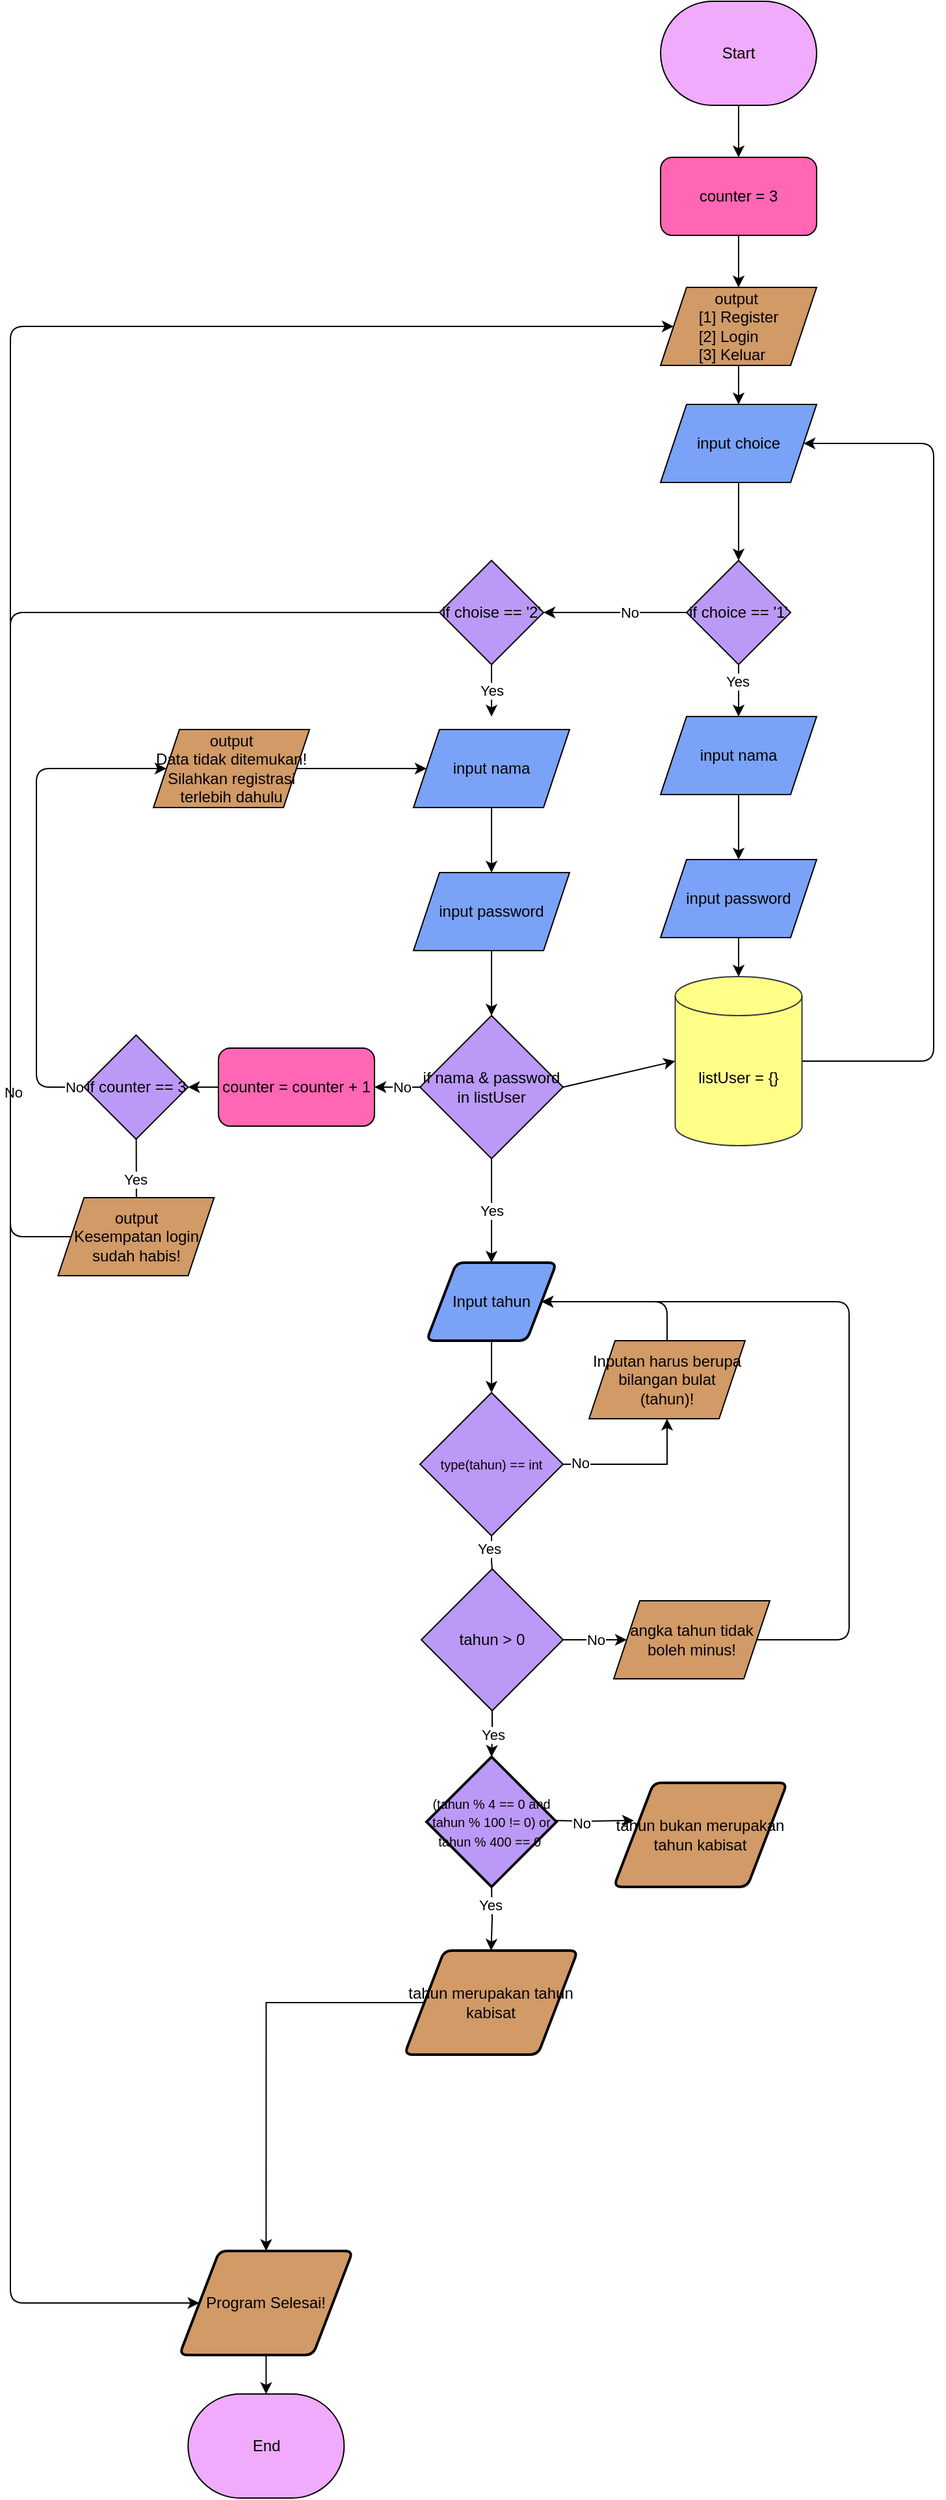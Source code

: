 <mxfile>
    <diagram name="Page-1" id="x20RFKxtPtDjbqUovUor">
        <mxGraphModel dx="689" dy="3744" grid="1" gridSize="10" guides="1" tooltips="1" connect="1" arrows="1" fold="1" page="1" pageScale="1" pageWidth="900" pageHeight="1600" math="0" shadow="0">
            <root>
                <mxCell id="0"/>
                <mxCell id="1" parent="0"/>
                <mxCell id="50" style="edgeStyle=none;html=1;" edge="1" parent="1" source="YspYHQnijfxOia4Xg949-1" target="49">
                    <mxGeometry relative="1" as="geometry"/>
                </mxCell>
                <mxCell id="YspYHQnijfxOia4Xg949-1" value="Start" style="whiteSpace=wrap;html=1;rounded=1;arcSize=50;fillColor=#f0abfc;" parent="1" vertex="1">
                    <mxGeometry x="660" y="-2250" width="120" height="80" as="geometry"/>
                </mxCell>
                <mxCell id="YspYHQnijfxOia4Xg949-3" value="End" style="whiteSpace=wrap;html=1;rounded=1;arcSize=50;fillColor=#f0abfc;" parent="1" vertex="1">
                    <mxGeometry x="296.66" y="-410" width="120" height="80" as="geometry"/>
                </mxCell>
                <mxCell id="PHLAjSscMgB2TwzK4uWW-3" value="" style="edgeStyle=orthogonalEdgeStyle;rounded=0;orthogonalLoop=1;jettySize=auto;html=1;" parent="1" source="YspYHQnijfxOia4Xg949-12" target="PHLAjSscMgB2TwzK4uWW-1" edge="1">
                    <mxGeometry relative="1" as="geometry"/>
                </mxCell>
                <mxCell id="YspYHQnijfxOia4Xg949-12" value="Input tahun" style="shape=parallelogram;html=1;strokeWidth=2;perimeter=parallelogramPerimeter;whiteSpace=wrap;rounded=1;arcSize=12;size=0.23;fillColor=#7aa2f7;" parent="1" vertex="1">
                    <mxGeometry x="480" y="-1280" width="100" height="60" as="geometry"/>
                </mxCell>
                <mxCell id="PHLAjSscMgB2TwzK4uWW-5" value="Yes" style="edgeStyle=orthogonalEdgeStyle;rounded=0;orthogonalLoop=1;jettySize=auto;html=1;entryX=0.5;entryY=0;entryDx=0;entryDy=0;entryPerimeter=0;startArrow=none;" parent="1" source="4" target="PHLAjSscMgB2TwzK4uWW-6" edge="1">
                    <mxGeometry relative="1" as="geometry">
                        <mxPoint x="530" y="-1010" as="targetPoint"/>
                    </mxGeometry>
                </mxCell>
                <mxCell id="PHLAjSscMgB2TwzK4uWW-9" style="edgeStyle=orthogonalEdgeStyle;rounded=0;orthogonalLoop=1;jettySize=auto;html=1;entryX=0.5;entryY=1;entryDx=0;entryDy=0;" parent="1" source="PHLAjSscMgB2TwzK4uWW-1" target="8" edge="1">
                    <mxGeometry relative="1" as="geometry">
                        <Array as="points">
                            <mxPoint x="665" y="-1125"/>
                        </Array>
                    </mxGeometry>
                </mxCell>
                <mxCell id="PHLAjSscMgB2TwzK4uWW-10" value="No" style="edgeLabel;html=1;align=center;verticalAlign=middle;resizable=0;points=[];" parent="PHLAjSscMgB2TwzK4uWW-9" vertex="1" connectable="0">
                    <mxGeometry x="-0.77" y="1" relative="1" as="geometry">
                        <mxPoint as="offset"/>
                    </mxGeometry>
                </mxCell>
                <mxCell id="PHLAjSscMgB2TwzK4uWW-1" value="&lt;span style=&quot;font-size: 10px;&quot;&gt;type(tahun) == int&lt;/span&gt;" style="rhombus;whiteSpace=wrap;html=1;fillColor=#bb9af7;" parent="1" vertex="1">
                    <mxGeometry x="475" y="-1180" width="110" height="110" as="geometry"/>
                </mxCell>
                <mxCell id="PHLAjSscMgB2TwzK4uWW-19" style="edgeStyle=orthogonalEdgeStyle;rounded=0;orthogonalLoop=1;jettySize=auto;html=1;" parent="1" target="PHLAjSscMgB2TwzK4uWW-18" edge="1">
                    <mxGeometry relative="1" as="geometry">
                        <mxPoint x="530" y="-801" as="sourcePoint"/>
                    </mxGeometry>
                </mxCell>
                <mxCell id="PHLAjSscMgB2TwzK4uWW-20" value="Yes" style="edgeLabel;html=1;align=center;verticalAlign=middle;resizable=0;points=[];" parent="PHLAjSscMgB2TwzK4uWW-19" vertex="1" connectable="0">
                    <mxGeometry x="-0.413" y="-2" relative="1" as="geometry">
                        <mxPoint as="offset"/>
                    </mxGeometry>
                </mxCell>
                <mxCell id="PHLAjSscMgB2TwzK4uWW-6" value="&lt;font style=&quot;font-size: 10px;&quot;&gt;(tahun % 4 == 0 and tahun % 100 != 0) or tahun % 400 == 0&amp;nbsp;&lt;/font&gt;" style="strokeWidth=2;html=1;shape=mxgraph.flowchart.decision;whiteSpace=wrap;fillColor=#bb9af7;" parent="1" vertex="1">
                    <mxGeometry x="480" y="-900" width="100" height="100" as="geometry"/>
                </mxCell>
                <mxCell id="PHLAjSscMgB2TwzK4uWW-12" value="tahun bukan merupakan tahun kabisat" style="shape=parallelogram;html=1;strokeWidth=2;perimeter=parallelogramPerimeter;whiteSpace=wrap;rounded=1;arcSize=12;size=0.23;fillColor=#d19a66;" parent="1" vertex="1">
                    <mxGeometry x="624" y="-880" width="133.33" height="80" as="geometry"/>
                </mxCell>
                <mxCell id="PHLAjSscMgB2TwzK4uWW-13" style="edgeStyle=orthogonalEdgeStyle;rounded=0;orthogonalLoop=1;jettySize=auto;html=1;entryX=0.116;entryY=0.362;entryDx=0;entryDy=0;entryPerimeter=0;" parent="1" target="PHLAjSscMgB2TwzK4uWW-12" edge="1">
                    <mxGeometry relative="1" as="geometry">
                        <mxPoint x="580" y="-851.04" as="sourcePoint"/>
                    </mxGeometry>
                </mxCell>
                <mxCell id="PHLAjSscMgB2TwzK4uWW-16" value="No" style="edgeLabel;html=1;align=center;verticalAlign=middle;resizable=0;points=[];" parent="PHLAjSscMgB2TwzK4uWW-13" vertex="1" connectable="0">
                    <mxGeometry x="-0.361" y="-1" relative="1" as="geometry">
                        <mxPoint as="offset"/>
                    </mxGeometry>
                </mxCell>
                <mxCell id="PHLAjSscMgB2TwzK4uWW-21" style="edgeStyle=orthogonalEdgeStyle;rounded=0;orthogonalLoop=1;jettySize=auto;html=1;entryX=0.5;entryY=0;entryDx=0;entryDy=0;" parent="1" source="PHLAjSscMgB2TwzK4uWW-18" target="10" edge="1">
                    <mxGeometry relative="1" as="geometry">
                        <mxPoint x="357" y="-420" as="targetPoint"/>
                    </mxGeometry>
                </mxCell>
                <mxCell id="PHLAjSscMgB2TwzK4uWW-18" value="tahun merupakan tahun kabisat" style="shape=parallelogram;html=1;strokeWidth=2;perimeter=parallelogramPerimeter;whiteSpace=wrap;rounded=1;arcSize=12;size=0.23;fillColor=#d19a66;" parent="1" vertex="1">
                    <mxGeometry x="463" y="-751" width="133.33" height="80" as="geometry"/>
                </mxCell>
                <mxCell id="2" value="" style="edgeStyle=orthogonalEdgeStyle;rounded=0;orthogonalLoop=1;jettySize=auto;html=1;entryX=0.5;entryY=0;entryDx=0;entryDy=0;entryPerimeter=0;endArrow=none;" parent="1" source="PHLAjSscMgB2TwzK4uWW-1" target="4" edge="1">
                    <mxGeometry relative="1" as="geometry">
                        <mxPoint x="530" y="-1030" as="targetPoint"/>
                        <mxPoint x="530" y="-1070" as="sourcePoint"/>
                    </mxGeometry>
                </mxCell>
                <mxCell id="3" value="Yes" style="edgeLabel;html=1;align=center;verticalAlign=middle;resizable=0;points=[];" parent="2" vertex="1" connectable="0">
                    <mxGeometry x="-0.212" y="-2" relative="1" as="geometry">
                        <mxPoint as="offset"/>
                    </mxGeometry>
                </mxCell>
                <mxCell id="6" value="No" style="edgeStyle=none;html=1;entryX=0;entryY=0.5;entryDx=0;entryDy=0;" parent="1" source="4" target="5" edge="1">
                    <mxGeometry relative="1" as="geometry"/>
                </mxCell>
                <mxCell id="4" value="tahun &amp;gt; 0" style="rhombus;whiteSpace=wrap;html=1;fillColor=#bb9af7;" parent="1" vertex="1">
                    <mxGeometry x="476" y="-1044.5" width="109" height="109" as="geometry"/>
                </mxCell>
                <mxCell id="7" style="edgeStyle=none;html=1;entryX=1;entryY=0.5;entryDx=0;entryDy=0;exitX=1;exitY=0.5;exitDx=0;exitDy=0;" parent="1" source="5" target="YspYHQnijfxOia4Xg949-12" edge="1">
                    <mxGeometry relative="1" as="geometry">
                        <Array as="points">
                            <mxPoint x="805" y="-990"/>
                            <mxPoint x="805" y="-1130"/>
                            <mxPoint x="805" y="-1250"/>
                            <mxPoint x="685" y="-1250"/>
                        </Array>
                    </mxGeometry>
                </mxCell>
                <mxCell id="5" value="angka tahun tidak boleh minus!" style="shape=parallelogram;perimeter=parallelogramPerimeter;whiteSpace=wrap;html=1;fixedSize=1;fillColor=#d19a66;" parent="1" vertex="1">
                    <mxGeometry x="624" y="-1020" width="120" height="60" as="geometry"/>
                </mxCell>
                <mxCell id="9" style="edgeStyle=none;html=1;entryX=1;entryY=0.5;entryDx=0;entryDy=0;" parent="1" source="8" target="YspYHQnijfxOia4Xg949-12" edge="1">
                    <mxGeometry relative="1" as="geometry">
                        <Array as="points">
                            <mxPoint x="665" y="-1250"/>
                        </Array>
                    </mxGeometry>
                </mxCell>
                <mxCell id="8" value="Inputan harus berupa bilangan bulat (tahun)!" style="shape=parallelogram;perimeter=parallelogramPerimeter;whiteSpace=wrap;html=1;fixedSize=1;fillColor=#d19a66;" parent="1" vertex="1">
                    <mxGeometry x="605" y="-1220" width="120" height="60" as="geometry"/>
                </mxCell>
                <mxCell id="13" style="edgeStyle=none;html=1;entryX=0.5;entryY=0;entryDx=0;entryDy=0;" parent="1" source="10" target="YspYHQnijfxOia4Xg949-3" edge="1">
                    <mxGeometry relative="1" as="geometry"/>
                </mxCell>
                <mxCell id="10" value="Program Selesai!" style="shape=parallelogram;html=1;strokeWidth=2;perimeter=parallelogramPerimeter;whiteSpace=wrap;rounded=1;arcSize=12;size=0.23;fillColor=#d19a66;" parent="1" vertex="1">
                    <mxGeometry x="290" y="-520" width="133.33" height="80" as="geometry"/>
                </mxCell>
                <mxCell id="66" style="edgeStyle=none;html=1;entryX=1;entryY=0.5;entryDx=0;entryDy=0;" edge="1" parent="1" source="14" target="30">
                    <mxGeometry relative="1" as="geometry">
                        <Array as="points">
                            <mxPoint x="870" y="-1435"/>
                            <mxPoint x="870" y="-1910"/>
                        </Array>
                    </mxGeometry>
                </mxCell>
                <mxCell id="14" value="&lt;font color=&quot;#000000&quot;&gt;listUser = {}&lt;/font&gt;" style="shape=cylinder3;whiteSpace=wrap;html=1;boundedLbl=1;backgroundOutline=1;size=15;fillColor=#ffff88;strokeColor=#36393d;" vertex="1" parent="1">
                    <mxGeometry x="671.25" y="-1500" width="97.5" height="130" as="geometry"/>
                </mxCell>
                <mxCell id="17" style="edgeStyle=none;html=1;" edge="1" parent="1" source="15" target="16">
                    <mxGeometry relative="1" as="geometry"/>
                </mxCell>
                <mxCell id="15" value="input nama" style="shape=parallelogram;perimeter=parallelogramPerimeter;whiteSpace=wrap;html=1;fixedSize=1;fillColor=#7AA2F7;" vertex="1" parent="1">
                    <mxGeometry x="660" y="-1700" width="120" height="60" as="geometry"/>
                </mxCell>
                <mxCell id="18" style="edgeStyle=none;html=1;entryX=0.5;entryY=0;entryDx=0;entryDy=0;entryPerimeter=0;" edge="1" parent="1" source="16" target="14">
                    <mxGeometry relative="1" as="geometry"/>
                </mxCell>
                <mxCell id="16" value="input password" style="shape=parallelogram;perimeter=parallelogramPerimeter;whiteSpace=wrap;html=1;fixedSize=1;fillColor=#7AA2F7;" vertex="1" parent="1">
                    <mxGeometry x="660" y="-1590" width="120" height="60" as="geometry"/>
                </mxCell>
                <mxCell id="21" style="edgeStyle=none;html=1;" edge="1" source="22" target="24" parent="1">
                    <mxGeometry relative="1" as="geometry"/>
                </mxCell>
                <mxCell id="22" value="input nama" style="shape=parallelogram;perimeter=parallelogramPerimeter;whiteSpace=wrap;html=1;fixedSize=1;fillColor=#7AA2F7;" vertex="1" parent="1">
                    <mxGeometry x="470" y="-1690" width="120" height="60" as="geometry"/>
                </mxCell>
                <mxCell id="27" style="edgeStyle=none;html=1;entryX=0.5;entryY=0;entryDx=0;entryDy=0;" edge="1" parent="1" source="24" target="26">
                    <mxGeometry relative="1" as="geometry"/>
                </mxCell>
                <mxCell id="24" value="input password" style="shape=parallelogram;perimeter=parallelogramPerimeter;whiteSpace=wrap;html=1;fixedSize=1;fillColor=#7AA2F7;" vertex="1" parent="1">
                    <mxGeometry x="470" y="-1580" width="120" height="60" as="geometry"/>
                </mxCell>
                <mxCell id="43" style="edgeStyle=none;html=1;entryX=0;entryY=0.5;entryDx=0;entryDy=0;entryPerimeter=0;exitX=1;exitY=0.5;exitDx=0;exitDy=0;" edge="1" parent="1" source="26" target="14">
                    <mxGeometry relative="1" as="geometry"/>
                </mxCell>
                <mxCell id="56" style="edgeStyle=none;html=1;" edge="1" parent="1" source="26" target="53">
                    <mxGeometry relative="1" as="geometry"/>
                </mxCell>
                <mxCell id="57" value="No" style="edgeLabel;html=1;align=center;verticalAlign=middle;resizable=0;points=[];" vertex="1" connectable="0" parent="56">
                    <mxGeometry x="-0.417" y="-3" relative="1" as="geometry">
                        <mxPoint x="-4" y="3" as="offset"/>
                    </mxGeometry>
                </mxCell>
                <mxCell id="65" value="Yes" style="edgeStyle=none;html=1;entryX=0.5;entryY=0;entryDx=0;entryDy=0;" edge="1" parent="1" source="26" target="YspYHQnijfxOia4Xg949-12">
                    <mxGeometry relative="1" as="geometry">
                        <mxPoint x="360" y="-1160" as="targetPoint"/>
                    </mxGeometry>
                </mxCell>
                <mxCell id="26" value="if nama &amp;amp; password in listUser" style="rhombus;whiteSpace=wrap;html=1;fillColor=#BB9AF7;" vertex="1" parent="1">
                    <mxGeometry x="475" y="-1470" width="110" height="110" as="geometry"/>
                </mxCell>
                <mxCell id="31" style="edgeStyle=none;html=1;entryX=0.5;entryY=0;entryDx=0;entryDy=0;" edge="1" parent="1" source="29" target="30">
                    <mxGeometry relative="1" as="geometry"/>
                </mxCell>
                <mxCell id="29" value="&lt;div style=&quot;&quot;&gt;&lt;span style=&quot;background-color: initial;&quot;&gt;output&amp;nbsp;&lt;/span&gt;&lt;/div&gt;&lt;div style=&quot;text-align: left;&quot;&gt;&lt;span style=&quot;background-color: initial;&quot;&gt;[1] Register&lt;/span&gt;&lt;/div&gt;&lt;div style=&quot;text-align: left;&quot;&gt;&lt;span style=&quot;background-color: initial;&quot;&gt;[2] Login&lt;/span&gt;&lt;/div&gt;&lt;div style=&quot;text-align: left;&quot;&gt;&lt;span style=&quot;background-color: initial;&quot;&gt;[3] Keluar&lt;/span&gt;&lt;/div&gt;" style="shape=parallelogram;perimeter=parallelogramPerimeter;whiteSpace=wrap;html=1;fixedSize=1;align=center;fillColor=#D19A66;" vertex="1" parent="1">
                    <mxGeometry x="660" y="-2030" width="120" height="60" as="geometry"/>
                </mxCell>
                <mxCell id="33" style="edgeStyle=none;html=1;entryX=0.5;entryY=0;entryDx=0;entryDy=0;" edge="1" parent="1" source="30" target="32">
                    <mxGeometry relative="1" as="geometry"/>
                </mxCell>
                <mxCell id="30" value="input choice" style="shape=parallelogram;perimeter=parallelogramPerimeter;whiteSpace=wrap;html=1;fixedSize=1;fillColor=#7AA2F7;" vertex="1" parent="1">
                    <mxGeometry x="660" y="-1940" width="120" height="60" as="geometry"/>
                </mxCell>
                <mxCell id="34" style="edgeStyle=none;html=1;" edge="1" parent="1" source="32" target="15">
                    <mxGeometry relative="1" as="geometry"/>
                </mxCell>
                <mxCell id="35" value="Yes" style="edgeLabel;html=1;align=center;verticalAlign=middle;resizable=0;points=[];" vertex="1" connectable="0" parent="34">
                    <mxGeometry x="-0.37" y="-1" relative="1" as="geometry">
                        <mxPoint as="offset"/>
                    </mxGeometry>
                </mxCell>
                <mxCell id="36" style="edgeStyle=none;html=1;entryX=1;entryY=0.5;entryDx=0;entryDy=0;" edge="1" parent="1" source="32" target="38">
                    <mxGeometry relative="1" as="geometry">
                        <mxPoint x="610" y="-1780" as="targetPoint"/>
                    </mxGeometry>
                </mxCell>
                <mxCell id="37" value="No" style="edgeLabel;html=1;align=center;verticalAlign=middle;resizable=0;points=[];" vertex="1" connectable="0" parent="36">
                    <mxGeometry x="-0.311" y="2" relative="1" as="geometry">
                        <mxPoint x="-6" y="-2" as="offset"/>
                    </mxGeometry>
                </mxCell>
                <mxCell id="32" value="if choice == '1'" style="rhombus;whiteSpace=wrap;html=1;fillColor=#BB9AF7;" vertex="1" parent="1">
                    <mxGeometry x="680" y="-1820" width="80" height="80" as="geometry"/>
                </mxCell>
                <mxCell id="39" value="Yes" style="edgeStyle=none;html=1;" edge="1" parent="1" source="38">
                    <mxGeometry relative="1" as="geometry">
                        <mxPoint x="530" y="-1700" as="targetPoint"/>
                    </mxGeometry>
                </mxCell>
                <mxCell id="40" style="edgeStyle=none;html=1;entryX=0;entryY=0.5;entryDx=0;entryDy=0;" edge="1" parent="1" source="38" target="10">
                    <mxGeometry relative="1" as="geometry">
                        <mxPoint x="220" y="-2080" as="targetPoint"/>
                        <Array as="points">
                            <mxPoint x="160" y="-1780"/>
                            <mxPoint x="160" y="-480"/>
                        </Array>
                    </mxGeometry>
                </mxCell>
                <mxCell id="47" value="No" style="edgeLabel;html=1;align=center;verticalAlign=middle;resizable=0;points=[];" vertex="1" connectable="0" parent="40">
                    <mxGeometry x="-0.212" y="2" relative="1" as="geometry">
                        <mxPoint y="-1" as="offset"/>
                    </mxGeometry>
                </mxCell>
                <mxCell id="38" value="if choise == '2'" style="rhombus;whiteSpace=wrap;html=1;fillColor=#BB9AF7;" vertex="1" parent="1">
                    <mxGeometry x="490" y="-1820" width="80" height="80" as="geometry"/>
                </mxCell>
                <mxCell id="51" style="edgeStyle=none;html=1;" edge="1" parent="1" source="49" target="29">
                    <mxGeometry relative="1" as="geometry"/>
                </mxCell>
                <mxCell id="49" value="counter = 3" style="rounded=1;whiteSpace=wrap;html=1;fillColor=#FF66B3;" vertex="1" parent="1">
                    <mxGeometry x="660" y="-2130" width="120" height="60" as="geometry"/>
                </mxCell>
                <mxCell id="60" style="edgeStyle=none;html=1;entryX=0;entryY=0.5;entryDx=0;entryDy=0;" edge="1" parent="1" source="52" target="29">
                    <mxGeometry relative="1" as="geometry">
                        <Array as="points">
                            <mxPoint x="257" y="-1300"/>
                            <mxPoint x="160" y="-1300"/>
                            <mxPoint x="160" y="-2000"/>
                        </Array>
                    </mxGeometry>
                </mxCell>
                <mxCell id="61" value="Yes" style="edgeLabel;html=1;align=center;verticalAlign=middle;resizable=0;points=[];" vertex="1" connectable="0" parent="60">
                    <mxGeometry x="-0.971" y="2" relative="1" as="geometry">
                        <mxPoint x="-3" y="11" as="offset"/>
                    </mxGeometry>
                </mxCell>
                <mxCell id="63" style="edgeStyle=none;html=1;entryX=0;entryY=0.5;entryDx=0;entryDy=0;" edge="1" parent="1" source="52" target="67">
                    <mxGeometry relative="1" as="geometry">
                        <Array as="points">
                            <mxPoint x="180" y="-1415"/>
                            <mxPoint x="180" y="-1660"/>
                        </Array>
                    </mxGeometry>
                </mxCell>
                <mxCell id="64" value="No" style="edgeLabel;html=1;align=center;verticalAlign=middle;resizable=0;points=[];" vertex="1" connectable="0" parent="63">
                    <mxGeometry x="-0.888" y="3" relative="1" as="geometry">
                        <mxPoint x="14" y="-3" as="offset"/>
                    </mxGeometry>
                </mxCell>
                <mxCell id="52" value="if counter == 3" style="rhombus;whiteSpace=wrap;html=1;fillColor=#BB9AF7;" vertex="1" parent="1">
                    <mxGeometry x="216.66" y="-1455" width="80" height="80" as="geometry"/>
                </mxCell>
                <mxCell id="59" style="edgeStyle=none;html=1;" edge="1" parent="1" source="53" target="52">
                    <mxGeometry relative="1" as="geometry"/>
                </mxCell>
                <mxCell id="53" value="counter = counter + 1" style="rounded=1;whiteSpace=wrap;html=1;fillColor=#FF66B3;" vertex="1" parent="1">
                    <mxGeometry x="320.0" y="-1445" width="120" height="60" as="geometry"/>
                </mxCell>
                <mxCell id="70" style="edgeStyle=none;html=1;entryX=0;entryY=0.5;entryDx=0;entryDy=0;" edge="1" parent="1" source="67" target="22">
                    <mxGeometry relative="1" as="geometry"/>
                </mxCell>
                <mxCell id="67" value="output&lt;br&gt;Data tidak ditemukan!&lt;br&gt;Silahkan registrasi terlebih dahulu" style="shape=parallelogram;perimeter=parallelogramPerimeter;whiteSpace=wrap;html=1;fixedSize=1;fillColor=#D19A66;" vertex="1" parent="1">
                    <mxGeometry x="270" y="-1690" width="120" height="60" as="geometry"/>
                </mxCell>
                <mxCell id="71" value="output&lt;br&gt;Kesempatan login sudah habis!" style="shape=parallelogram;perimeter=parallelogramPerimeter;whiteSpace=wrap;html=1;fixedSize=1;fillColor=#D19A66;" vertex="1" parent="1">
                    <mxGeometry x="196.66" y="-1330" width="120" height="60" as="geometry"/>
                </mxCell>
            </root>
        </mxGraphModel>
    </diagram>
</mxfile>